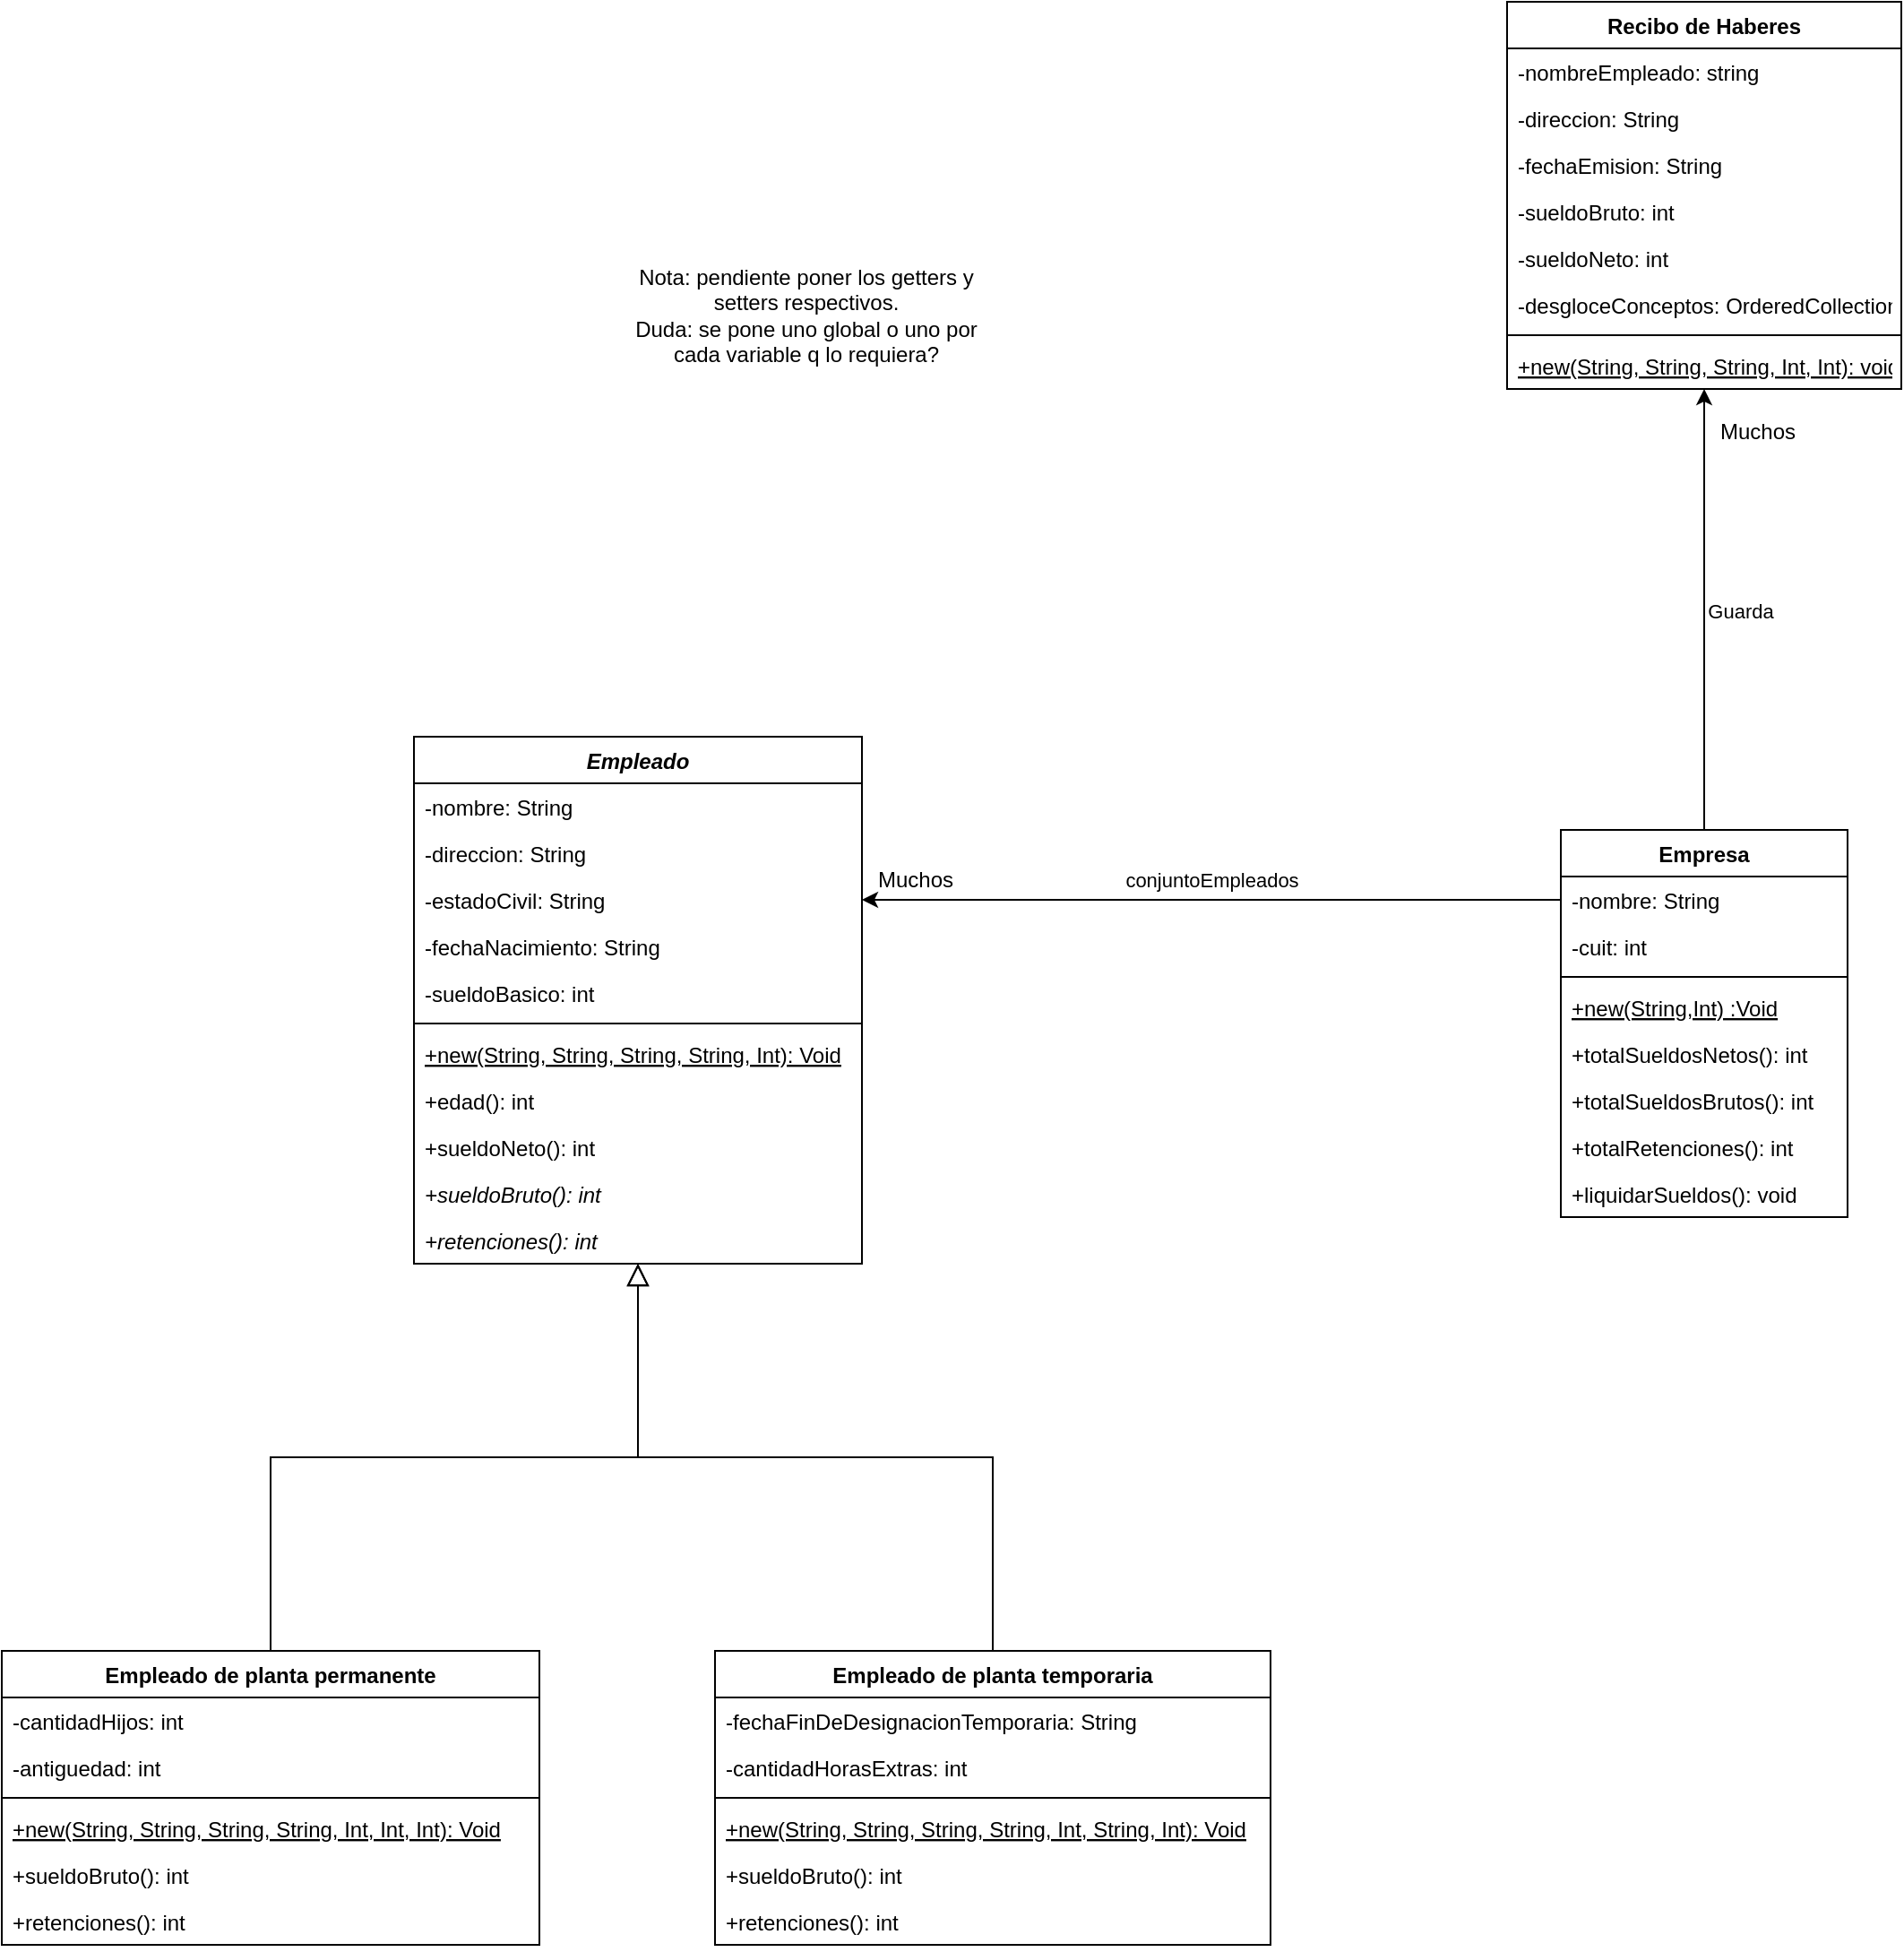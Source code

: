 <mxfile version="13.6.9" type="device"><diagram id="F4LMv29D2PNbAD-HIFHX" name="Page-1"><mxGraphModel dx="2141" dy="3409" grid="1" gridSize="10" guides="1" tooltips="1" connect="1" arrows="1" fold="1" page="1" pageScale="1" pageWidth="827" pageHeight="1169" math="0" shadow="0"><root><mxCell id="0"/><mxCell id="1" parent="0"/><mxCell id="ALtWw8Oc-1JfLlEcKTf1-32" style="edgeStyle=orthogonalEdgeStyle;rounded=0;jumpStyle=none;orthogonalLoop=1;jettySize=auto;html=1;shadow=0;startSize=6;endArrow=block;endFill=0;endSize=10;targetPerimeterSpacing=0;strokeColor=#000000;strokeWidth=1;entryX=0.5;entryY=1;entryDx=0;entryDy=0;exitX=0.5;exitY=0;exitDx=0;exitDy=0;" edge="1" parent="1" source="ALtWw8Oc-1JfLlEcKTf1-22" target="ALtWw8Oc-1JfLlEcKTf1-1"><mxGeometry relative="1" as="geometry"><mxPoint x="210" y="380" as="targetPoint"/></mxGeometry></mxCell><mxCell id="ALtWw8Oc-1JfLlEcKTf1-1" value="Empleado" style="swimlane;fontStyle=3;align=center;verticalAlign=top;childLayout=stackLayout;horizontal=1;startSize=26;horizontalStack=0;resizeParent=1;resizeParentMax=0;resizeLast=0;collapsible=1;marginBottom=0;" vertex="1" parent="1"><mxGeometry x="90" y="170" width="250" height="294" as="geometry"><mxRectangle x="90" y="170" width="90" height="26" as="alternateBounds"/></mxGeometry></mxCell><mxCell id="ALtWw8Oc-1JfLlEcKTf1-2" value="-nombre: String" style="text;strokeColor=none;fillColor=none;align=left;verticalAlign=top;spacingLeft=4;spacingRight=4;overflow=hidden;rotatable=0;points=[[0,0.5],[1,0.5]];portConstraint=eastwest;" vertex="1" parent="ALtWw8Oc-1JfLlEcKTf1-1"><mxGeometry y="26" width="250" height="26" as="geometry"/></mxCell><mxCell id="ALtWw8Oc-1JfLlEcKTf1-11" value="-direccion: String" style="text;strokeColor=none;fillColor=none;align=left;verticalAlign=top;spacingLeft=4;spacingRight=4;overflow=hidden;rotatable=0;points=[[0,0.5],[1,0.5]];portConstraint=eastwest;" vertex="1" parent="ALtWw8Oc-1JfLlEcKTf1-1"><mxGeometry y="52" width="250" height="26" as="geometry"/></mxCell><mxCell id="ALtWw8Oc-1JfLlEcKTf1-13" value="-estadoCivil: String" style="text;strokeColor=none;fillColor=none;align=left;verticalAlign=top;spacingLeft=4;spacingRight=4;overflow=hidden;rotatable=0;points=[[0,0.5],[1,0.5]];portConstraint=eastwest;" vertex="1" parent="ALtWw8Oc-1JfLlEcKTf1-1"><mxGeometry y="78" width="250" height="26" as="geometry"/></mxCell><mxCell id="ALtWw8Oc-1JfLlEcKTf1-14" value="-fechaNacimiento: String" style="text;strokeColor=none;fillColor=none;align=left;verticalAlign=top;spacingLeft=4;spacingRight=4;overflow=hidden;rotatable=0;points=[[0,0.5],[1,0.5]];portConstraint=eastwest;" vertex="1" parent="ALtWw8Oc-1JfLlEcKTf1-1"><mxGeometry y="104" width="250" height="26" as="geometry"/></mxCell><mxCell id="ALtWw8Oc-1JfLlEcKTf1-12" value="-sueldoBasico: int" style="text;strokeColor=none;fillColor=none;align=left;verticalAlign=top;spacingLeft=4;spacingRight=4;overflow=hidden;rotatable=0;points=[[0,0.5],[1,0.5]];portConstraint=eastwest;" vertex="1" parent="ALtWw8Oc-1JfLlEcKTf1-1"><mxGeometry y="130" width="250" height="26" as="geometry"/></mxCell><mxCell id="ALtWw8Oc-1JfLlEcKTf1-3" value="" style="line;strokeWidth=1;fillColor=none;align=left;verticalAlign=middle;spacingTop=-1;spacingLeft=3;spacingRight=3;rotatable=0;labelPosition=right;points=[];portConstraint=eastwest;" vertex="1" parent="ALtWw8Oc-1JfLlEcKTf1-1"><mxGeometry y="156" width="250" height="8" as="geometry"/></mxCell><mxCell id="ALtWw8Oc-1JfLlEcKTf1-57" value="+new(String, String, String, String, Int): Void" style="text;strokeColor=none;fillColor=none;align=left;verticalAlign=top;spacingLeft=4;spacingRight=4;overflow=hidden;rotatable=0;points=[[0,0.5],[1,0.5]];portConstraint=eastwest;fontStyle=4" vertex="1" parent="ALtWw8Oc-1JfLlEcKTf1-1"><mxGeometry y="164" width="250" height="26" as="geometry"/></mxCell><mxCell id="ALtWw8Oc-1JfLlEcKTf1-4" value="+edad(): int" style="text;strokeColor=none;fillColor=none;align=left;verticalAlign=top;spacingLeft=4;spacingRight=4;overflow=hidden;rotatable=0;points=[[0,0.5],[1,0.5]];portConstraint=eastwest;" vertex="1" parent="ALtWw8Oc-1JfLlEcKTf1-1"><mxGeometry y="190" width="250" height="26" as="geometry"/></mxCell><mxCell id="ALtWw8Oc-1JfLlEcKTf1-35" value="+sueldoNeto(): int" style="text;strokeColor=none;fillColor=none;align=left;verticalAlign=top;spacingLeft=4;spacingRight=4;overflow=hidden;rotatable=0;points=[[0,0.5],[1,0.5]];portConstraint=eastwest;" vertex="1" parent="ALtWw8Oc-1JfLlEcKTf1-1"><mxGeometry y="216" width="250" height="26" as="geometry"/></mxCell><mxCell id="ALtWw8Oc-1JfLlEcKTf1-36" value="+sueldoBruto(): int" style="text;strokeColor=none;fillColor=none;align=left;verticalAlign=top;spacingLeft=4;spacingRight=4;overflow=hidden;rotatable=0;points=[[0,0.5],[1,0.5]];portConstraint=eastwest;fontStyle=2" vertex="1" parent="ALtWw8Oc-1JfLlEcKTf1-1"><mxGeometry y="242" width="250" height="26" as="geometry"/></mxCell><mxCell id="ALtWw8Oc-1JfLlEcKTf1-37" value="+retenciones(): int" style="text;strokeColor=none;fillColor=none;align=left;verticalAlign=top;spacingLeft=4;spacingRight=4;overflow=hidden;rotatable=0;points=[[0,0.5],[1,0.5]];portConstraint=eastwest;fontStyle=2" vertex="1" parent="ALtWw8Oc-1JfLlEcKTf1-1"><mxGeometry y="268" width="250" height="26" as="geometry"/></mxCell><mxCell id="ALtWw8Oc-1JfLlEcKTf1-49" value="Guarda" style="edgeStyle=orthogonalEdgeStyle;rounded=0;jumpStyle=none;orthogonalLoop=1;jettySize=auto;html=1;endArrow=classic;strokeColor=#000000;entryX=0.5;entryY=1;entryDx=0;entryDy=0;" edge="1" parent="1" source="ALtWw8Oc-1JfLlEcKTf1-16" target="ALtWw8Oc-1JfLlEcKTf1-44"><mxGeometry x="-0.008" y="-20" relative="1" as="geometry"><mxPoint x="810.0" y="150" as="targetPoint"/><mxPoint as="offset"/></mxGeometry></mxCell><mxCell id="ALtWw8Oc-1JfLlEcKTf1-16" value="Empresa" style="swimlane;fontStyle=1;align=center;verticalAlign=top;childLayout=stackLayout;horizontal=1;startSize=26;horizontalStack=0;resizeParent=1;resizeParentMax=0;resizeLast=0;collapsible=1;marginBottom=0;" vertex="1" parent="1"><mxGeometry x="730" y="222" width="160" height="216" as="geometry"/></mxCell><mxCell id="ALtWw8Oc-1JfLlEcKTf1-17" value="-nombre: String" style="text;strokeColor=none;fillColor=none;align=left;verticalAlign=top;spacingLeft=4;spacingRight=4;overflow=hidden;rotatable=0;points=[[0,0.5],[1,0.5]];portConstraint=eastwest;" vertex="1" parent="ALtWw8Oc-1JfLlEcKTf1-16"><mxGeometry y="26" width="160" height="26" as="geometry"/></mxCell><mxCell id="ALtWw8Oc-1JfLlEcKTf1-21" value="-cuit: int" style="text;strokeColor=none;fillColor=none;align=left;verticalAlign=top;spacingLeft=4;spacingRight=4;overflow=hidden;rotatable=0;points=[[0,0.5],[1,0.5]];portConstraint=eastwest;" vertex="1" parent="ALtWw8Oc-1JfLlEcKTf1-16"><mxGeometry y="52" width="160" height="26" as="geometry"/></mxCell><mxCell id="ALtWw8Oc-1JfLlEcKTf1-18" value="" style="line;strokeWidth=1;fillColor=none;align=left;verticalAlign=middle;spacingTop=-1;spacingLeft=3;spacingRight=3;rotatable=0;labelPosition=right;points=[];portConstraint=eastwest;" vertex="1" parent="ALtWw8Oc-1JfLlEcKTf1-16"><mxGeometry y="78" width="160" height="8" as="geometry"/></mxCell><mxCell id="ALtWw8Oc-1JfLlEcKTf1-56" value="+new(String,Int) :Void" style="text;strokeColor=none;fillColor=none;align=left;verticalAlign=top;spacingLeft=4;spacingRight=4;overflow=hidden;rotatable=0;points=[[0,0.5],[1,0.5]];portConstraint=eastwest;fontStyle=4" vertex="1" parent="ALtWw8Oc-1JfLlEcKTf1-16"><mxGeometry y="86" width="160" height="26" as="geometry"/></mxCell><mxCell id="ALtWw8Oc-1JfLlEcKTf1-19" value="+totalSueldosNetos(): int&#10;" style="text;strokeColor=none;fillColor=none;align=left;verticalAlign=top;spacingLeft=4;spacingRight=4;overflow=hidden;rotatable=0;points=[[0,0.5],[1,0.5]];portConstraint=eastwest;" vertex="1" parent="ALtWw8Oc-1JfLlEcKTf1-16"><mxGeometry y="112" width="160" height="26" as="geometry"/></mxCell><mxCell id="ALtWw8Oc-1JfLlEcKTf1-42" value="+totalSueldosBrutos(): int" style="text;strokeColor=none;fillColor=none;align=left;verticalAlign=top;spacingLeft=4;spacingRight=4;overflow=hidden;rotatable=0;points=[[0,0.5],[1,0.5]];portConstraint=eastwest;" vertex="1" parent="ALtWw8Oc-1JfLlEcKTf1-16"><mxGeometry y="138" width="160" height="26" as="geometry"/></mxCell><mxCell id="ALtWw8Oc-1JfLlEcKTf1-43" value="+totalRetenciones(): int" style="text;strokeColor=none;fillColor=none;align=left;verticalAlign=top;spacingLeft=4;spacingRight=4;overflow=hidden;rotatable=0;points=[[0,0.5],[1,0.5]];portConstraint=eastwest;" vertex="1" parent="ALtWw8Oc-1JfLlEcKTf1-16"><mxGeometry y="164" width="160" height="26" as="geometry"/></mxCell><mxCell id="ALtWw8Oc-1JfLlEcKTf1-48" value="+liquidarSueldos(): void" style="text;strokeColor=none;fillColor=none;align=left;verticalAlign=top;spacingLeft=4;spacingRight=4;overflow=hidden;rotatable=0;points=[[0,0.5],[1,0.5]];portConstraint=eastwest;" vertex="1" parent="ALtWw8Oc-1JfLlEcKTf1-16"><mxGeometry y="190" width="160" height="26" as="geometry"/></mxCell><mxCell id="ALtWw8Oc-1JfLlEcKTf1-30" style="edgeStyle=orthogonalEdgeStyle;rounded=0;orthogonalLoop=1;jettySize=auto;html=1;exitX=0.5;exitY=0;exitDx=0;exitDy=0;entryX=0.5;entryY=1;entryDx=0;entryDy=0;shadow=0;jumpStyle=none;endArrow=block;endFill=0;strokeWidth=1;endSize=10;startSize=6;targetPerimeterSpacing=0;" edge="1" parent="1" source="ALtWw8Oc-1JfLlEcKTf1-26" target="ALtWw8Oc-1JfLlEcKTf1-1"><mxGeometry relative="1" as="geometry"><mxPoint x="200" y="370" as="targetPoint"/></mxGeometry></mxCell><mxCell id="ALtWw8Oc-1JfLlEcKTf1-26" value="Empleado de planta permanente" style="swimlane;fontStyle=1;align=center;verticalAlign=top;childLayout=stackLayout;horizontal=1;startSize=26;horizontalStack=0;resizeParent=1;resizeParentMax=0;resizeLast=0;collapsible=1;marginBottom=0;" vertex="1" parent="1"><mxGeometry x="-140" y="680" width="300" height="164" as="geometry"/></mxCell><mxCell id="ALtWw8Oc-1JfLlEcKTf1-27" value="-cantidadHijos: int" style="text;strokeColor=none;fillColor=none;align=left;verticalAlign=top;spacingLeft=4;spacingRight=4;overflow=hidden;rotatable=0;points=[[0,0.5],[1,0.5]];portConstraint=eastwest;" vertex="1" parent="ALtWw8Oc-1JfLlEcKTf1-26"><mxGeometry y="26" width="300" height="26" as="geometry"/></mxCell><mxCell id="ALtWw8Oc-1JfLlEcKTf1-33" value="-antiguedad: int" style="text;strokeColor=none;fillColor=none;align=left;verticalAlign=top;spacingLeft=4;spacingRight=4;overflow=hidden;rotatable=0;points=[[0,0.5],[1,0.5]];portConstraint=eastwest;" vertex="1" parent="ALtWw8Oc-1JfLlEcKTf1-26"><mxGeometry y="52" width="300" height="26" as="geometry"/></mxCell><mxCell id="ALtWw8Oc-1JfLlEcKTf1-28" value="" style="line;strokeWidth=1;fillColor=none;align=left;verticalAlign=middle;spacingTop=-1;spacingLeft=3;spacingRight=3;rotatable=0;labelPosition=right;points=[];portConstraint=eastwest;" vertex="1" parent="ALtWw8Oc-1JfLlEcKTf1-26"><mxGeometry y="78" width="300" height="8" as="geometry"/></mxCell><mxCell id="ALtWw8Oc-1JfLlEcKTf1-59" value="+new(String, String, String, String, Int, Int, Int): Void" style="text;strokeColor=none;fillColor=none;align=left;verticalAlign=top;spacingLeft=4;spacingRight=4;overflow=hidden;rotatable=0;points=[[0,0.5],[1,0.5]];portConstraint=eastwest;fontStyle=4" vertex="1" parent="ALtWw8Oc-1JfLlEcKTf1-26"><mxGeometry y="86" width="300" height="26" as="geometry"/></mxCell><mxCell id="ALtWw8Oc-1JfLlEcKTf1-29" value="+sueldoBruto(): int" style="text;strokeColor=none;fillColor=none;align=left;verticalAlign=top;spacingLeft=4;spacingRight=4;overflow=hidden;rotatable=0;points=[[0,0.5],[1,0.5]];portConstraint=eastwest;" vertex="1" parent="ALtWw8Oc-1JfLlEcKTf1-26"><mxGeometry y="112" width="300" height="26" as="geometry"/></mxCell><mxCell id="ALtWw8Oc-1JfLlEcKTf1-40" value="+retenciones(): int" style="text;strokeColor=none;fillColor=none;align=left;verticalAlign=top;spacingLeft=4;spacingRight=4;overflow=hidden;rotatable=0;points=[[0,0.5],[1,0.5]];portConstraint=eastwest;" vertex="1" parent="ALtWw8Oc-1JfLlEcKTf1-26"><mxGeometry y="138" width="300" height="26" as="geometry"/></mxCell><mxCell id="ALtWw8Oc-1JfLlEcKTf1-22" value="Empleado de planta temporaria" style="swimlane;fontStyle=1;align=center;verticalAlign=top;childLayout=stackLayout;horizontal=1;startSize=26;horizontalStack=0;resizeParent=1;resizeParentMax=0;resizeLast=0;collapsible=1;marginBottom=0;" vertex="1" parent="1"><mxGeometry x="258" y="680" width="310" height="164" as="geometry"><mxRectangle x="240" y="430" width="100" height="26" as="alternateBounds"/></mxGeometry></mxCell><mxCell id="ALtWw8Oc-1JfLlEcKTf1-23" value="-fechaFinDeDesignacionTemporaria: String" style="text;strokeColor=none;fillColor=none;align=left;verticalAlign=top;spacingLeft=4;spacingRight=4;overflow=hidden;rotatable=0;points=[[0,0.5],[1,0.5]];portConstraint=eastwest;" vertex="1" parent="ALtWw8Oc-1JfLlEcKTf1-22"><mxGeometry y="26" width="310" height="26" as="geometry"/></mxCell><mxCell id="ALtWw8Oc-1JfLlEcKTf1-34" value="-cantidadHorasExtras: int" style="text;strokeColor=none;fillColor=none;align=left;verticalAlign=top;spacingLeft=4;spacingRight=4;overflow=hidden;rotatable=0;points=[[0,0.5],[1,0.5]];portConstraint=eastwest;" vertex="1" parent="ALtWw8Oc-1JfLlEcKTf1-22"><mxGeometry y="52" width="310" height="26" as="geometry"/></mxCell><mxCell id="ALtWw8Oc-1JfLlEcKTf1-24" value="" style="line;strokeWidth=1;fillColor=none;align=left;verticalAlign=middle;spacingTop=-1;spacingLeft=3;spacingRight=3;rotatable=0;labelPosition=right;points=[];portConstraint=eastwest;" vertex="1" parent="ALtWw8Oc-1JfLlEcKTf1-22"><mxGeometry y="78" width="310" height="8" as="geometry"/></mxCell><mxCell id="ALtWw8Oc-1JfLlEcKTf1-58" value="+new(String, String, String, String, Int, String, Int): Void" style="text;strokeColor=none;fillColor=none;align=left;verticalAlign=top;spacingLeft=4;spacingRight=4;overflow=hidden;rotatable=0;points=[[0,0.5],[1,0.5]];portConstraint=eastwest;fontStyle=4" vertex="1" parent="ALtWw8Oc-1JfLlEcKTf1-22"><mxGeometry y="86" width="310" height="26" as="geometry"/></mxCell><mxCell id="ALtWw8Oc-1JfLlEcKTf1-25" value="+sueldoBruto(): int" style="text;strokeColor=none;fillColor=none;align=left;verticalAlign=top;spacingLeft=4;spacingRight=4;overflow=hidden;rotatable=0;points=[[0,0.5],[1,0.5]];portConstraint=eastwest;" vertex="1" parent="ALtWw8Oc-1JfLlEcKTf1-22"><mxGeometry y="112" width="310" height="26" as="geometry"/></mxCell><mxCell id="ALtWw8Oc-1JfLlEcKTf1-41" value="+retenciones(): int" style="text;strokeColor=none;fillColor=none;align=left;verticalAlign=top;spacingLeft=4;spacingRight=4;overflow=hidden;rotatable=0;points=[[0,0.5],[1,0.5]];portConstraint=eastwest;" vertex="1" parent="ALtWw8Oc-1JfLlEcKTf1-22"><mxGeometry y="138" width="310" height="26" as="geometry"/></mxCell><mxCell id="ALtWw8Oc-1JfLlEcKTf1-44" value="Recibo de Haberes" style="swimlane;fontStyle=1;align=center;verticalAlign=top;childLayout=stackLayout;horizontal=1;startSize=26;horizontalStack=0;resizeParent=1;resizeParentMax=0;resizeLast=0;collapsible=1;marginBottom=0;" vertex="1" parent="1"><mxGeometry x="700" y="-240" width="220" height="216" as="geometry"><mxRectangle x="590" y="60" width="140" height="26" as="alternateBounds"/></mxGeometry></mxCell><mxCell id="ALtWw8Oc-1JfLlEcKTf1-45" value="-nombreEmpleado: string" style="text;strokeColor=none;fillColor=none;align=left;verticalAlign=top;spacingLeft=4;spacingRight=4;overflow=hidden;rotatable=0;points=[[0,0.5],[1,0.5]];portConstraint=eastwest;" vertex="1" parent="ALtWw8Oc-1JfLlEcKTf1-44"><mxGeometry y="26" width="220" height="26" as="geometry"/></mxCell><mxCell id="ALtWw8Oc-1JfLlEcKTf1-50" value="-direccion: String" style="text;strokeColor=none;fillColor=none;align=left;verticalAlign=top;spacingLeft=4;spacingRight=4;overflow=hidden;rotatable=0;points=[[0,0.5],[1,0.5]];portConstraint=eastwest;" vertex="1" parent="ALtWw8Oc-1JfLlEcKTf1-44"><mxGeometry y="52" width="220" height="26" as="geometry"/></mxCell><mxCell id="ALtWw8Oc-1JfLlEcKTf1-51" value="-fechaEmision: String" style="text;strokeColor=none;fillColor=none;align=left;verticalAlign=top;spacingLeft=4;spacingRight=4;overflow=hidden;rotatable=0;points=[[0,0.5],[1,0.5]];portConstraint=eastwest;" vertex="1" parent="ALtWw8Oc-1JfLlEcKTf1-44"><mxGeometry y="78" width="220" height="26" as="geometry"/></mxCell><mxCell id="ALtWw8Oc-1JfLlEcKTf1-52" value="-sueldoBruto: int" style="text;strokeColor=none;fillColor=none;align=left;verticalAlign=top;spacingLeft=4;spacingRight=4;overflow=hidden;rotatable=0;points=[[0,0.5],[1,0.5]];portConstraint=eastwest;" vertex="1" parent="ALtWw8Oc-1JfLlEcKTf1-44"><mxGeometry y="104" width="220" height="26" as="geometry"/></mxCell><mxCell id="ALtWw8Oc-1JfLlEcKTf1-53" value="-sueldoNeto: int" style="text;strokeColor=none;fillColor=none;align=left;verticalAlign=top;spacingLeft=4;spacingRight=4;overflow=hidden;rotatable=0;points=[[0,0.5],[1,0.5]];portConstraint=eastwest;" vertex="1" parent="ALtWw8Oc-1JfLlEcKTf1-44"><mxGeometry y="130" width="220" height="26" as="geometry"/></mxCell><mxCell id="ALtWw8Oc-1JfLlEcKTf1-54" value="-desgloceConceptos: OrderedCollection" style="text;strokeColor=none;fillColor=none;align=left;verticalAlign=top;spacingLeft=4;spacingRight=4;overflow=hidden;rotatable=0;points=[[0,0.5],[1,0.5]];portConstraint=eastwest;" vertex="1" parent="ALtWw8Oc-1JfLlEcKTf1-44"><mxGeometry y="156" width="220" height="26" as="geometry"/></mxCell><mxCell id="ALtWw8Oc-1JfLlEcKTf1-46" value="" style="line;strokeWidth=1;fillColor=none;align=left;verticalAlign=middle;spacingTop=-1;spacingLeft=3;spacingRight=3;rotatable=0;labelPosition=right;points=[];portConstraint=eastwest;" vertex="1" parent="ALtWw8Oc-1JfLlEcKTf1-44"><mxGeometry y="182" width="220" height="8" as="geometry"/></mxCell><mxCell id="ALtWw8Oc-1JfLlEcKTf1-47" value="+new(String, String, String, Int, Int): void" style="text;strokeColor=none;fillColor=none;align=left;verticalAlign=top;spacingLeft=4;spacingRight=4;overflow=hidden;rotatable=0;points=[[0,0.5],[1,0.5]];portConstraint=eastwest;fontStyle=4" vertex="1" parent="ALtWw8Oc-1JfLlEcKTf1-44"><mxGeometry y="190" width="220" height="26" as="geometry"/></mxCell><mxCell id="ALtWw8Oc-1JfLlEcKTf1-60" value="Muchos" style="text;html=1;strokeColor=none;fillColor=none;align=center;verticalAlign=middle;whiteSpace=wrap;rounded=0;" vertex="1" parent="1"><mxGeometry x="820" y="-10" width="40" height="20" as="geometry"/></mxCell><mxCell id="ALtWw8Oc-1JfLlEcKTf1-63" value="" style="group" vertex="1" connectable="0" parent="1"><mxGeometry x="350" y="240" width="40" height="20" as="geometry"/></mxCell><mxCell id="ALtWw8Oc-1JfLlEcKTf1-20" value="conjuntoEmpleados" style="edgeStyle=orthogonalEdgeStyle;rounded=0;orthogonalLoop=1;jettySize=auto;html=1;exitX=0;exitY=0.5;exitDx=0;exitDy=0;entryX=1;entryY=0.5;entryDx=0;entryDy=0;" edge="1" parent="ALtWw8Oc-1JfLlEcKTf1-63" source="ALtWw8Oc-1JfLlEcKTf1-17" target="ALtWw8Oc-1JfLlEcKTf1-13"><mxGeometry y="-11" relative="1" as="geometry"><mxPoint as="offset"/></mxGeometry></mxCell><mxCell id="ALtWw8Oc-1JfLlEcKTf1-62" value="Muchos" style="text;html=1;strokeColor=none;fillColor=none;align=center;verticalAlign=middle;whiteSpace=wrap;rounded=0;" vertex="1" parent="ALtWw8Oc-1JfLlEcKTf1-63"><mxGeometry width="40" height="20" as="geometry"/></mxCell><mxCell id="ALtWw8Oc-1JfLlEcKTf1-64" value="Nota: pendiente poner los getters y setters respectivos.&lt;br&gt;Duda: se pone uno global o uno por cada variable q lo requiera?" style="text;html=1;strokeColor=none;fillColor=none;align=center;verticalAlign=middle;whiteSpace=wrap;rounded=0;" vertex="1" parent="1"><mxGeometry x="204" y="-180" width="210" height="230" as="geometry"/></mxCell></root></mxGraphModel></diagram></mxfile>